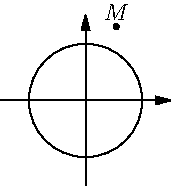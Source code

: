 unitsize(1cm);
draw(unitcircle);

real theta =1;
pair p=(cos(theta),1.3);

draw((-1.5,0)--(1.5,0),Arrow);
draw((0,-1.5)--(0,1.5),Arrow);

dot(p);
label("$M$",p,N);